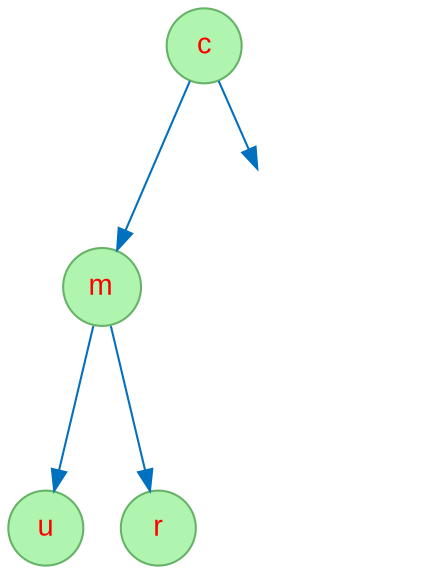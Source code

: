 digraph "Seq-murc" {
node [fontname="Arial", fontcolor=red, shape=circle, style=filled, color="#66B268", fillcolor="#AFF4AF" ];
edge [color = "#0070BF"];
1323165413 [label="c"];
1323165413 -> 51228289;
51228289 [label="m"];
51228289 -> 2094548358;
2094548358 [label="u"];
51228289 -> 455896770;
455896770 [label="r"];
l1323165413 [style=invis];
1323165413 -> l1323165413;
}

